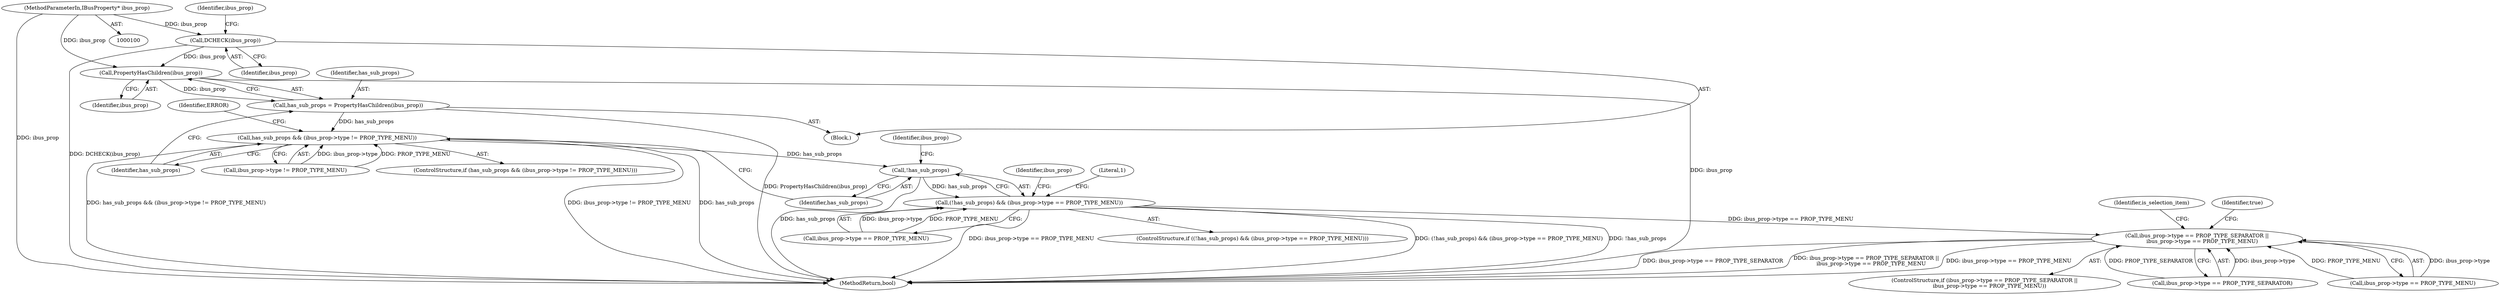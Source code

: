 digraph "0_Chrome_dc7b094a338c6c521f918f478e993f0f74bbea0d_55@pointer" {
"1000105" [label="(Call,DCHECK(ibus_prop))"];
"1000101" [label="(MethodParameterIn,IBusProperty* ibus_prop)"];
"1000116" [label="(Call,PropertyHasChildren(ibus_prop))"];
"1000114" [label="(Call,has_sub_props = PropertyHasChildren(ibus_prop))"];
"1000119" [label="(Call,has_sub_props && (ibus_prop->type != PROP_TYPE_MENU))"];
"1000137" [label="(Call,!has_sub_props)"];
"1000136" [label="(Call,(!has_sub_props) && (ibus_prop->type == PROP_TYPE_MENU))"];
"1000152" [label="(Call,ibus_prop->type == PROP_TYPE_SEPARATOR ||\n      ibus_prop->type == PROP_TYPE_MENU)"];
"1000101" [label="(MethodParameterIn,IBusProperty* ibus_prop)"];
"1000141" [label="(Identifier,ibus_prop)"];
"1000117" [label="(Identifier,ibus_prop)"];
"1000119" [label="(Call,has_sub_props && (ibus_prop->type != PROP_TYPE_MENU))"];
"1000138" [label="(Identifier,has_sub_props)"];
"1000105" [label="(Call,DCHECK(ibus_prop))"];
"1000153" [label="(Call,ibus_prop->type == PROP_TYPE_SEPARATOR)"];
"1000168" [label="(Identifier,is_selection_item)"];
"1000115" [label="(Identifier,has_sub_props)"];
"1000118" [label="(ControlStructure,if (has_sub_props && (ibus_prop->type != PROP_TYPE_MENU)))"];
"1000155" [label="(Identifier,ibus_prop)"];
"1000136" [label="(Call,(!has_sub_props) && (ibus_prop->type == PROP_TYPE_MENU))"];
"1000129" [label="(Identifier,ERROR)"];
"1000135" [label="(ControlStructure,if ((!has_sub_props) && (ibus_prop->type == PROP_TYPE_MENU)))"];
"1000151" [label="(ControlStructure,if (ibus_prop->type == PROP_TYPE_SEPARATOR ||\n      ibus_prop->type == PROP_TYPE_MENU))"];
"1000147" [label="(Literal,1)"];
"1000106" [label="(Identifier,ibus_prop)"];
"1000165" [label="(Identifier,true)"];
"1000104" [label="(Block,)"];
"1000152" [label="(Call,ibus_prop->type == PROP_TYPE_SEPARATOR ||\n      ibus_prop->type == PROP_TYPE_MENU)"];
"1000158" [label="(Call,ibus_prop->type == PROP_TYPE_MENU)"];
"1000116" [label="(Call,PropertyHasChildren(ibus_prop))"];
"1000139" [label="(Call,ibus_prop->type == PROP_TYPE_MENU)"];
"1000120" [label="(Identifier,has_sub_props)"];
"1000137" [label="(Call,!has_sub_props)"];
"1000114" [label="(Call,has_sub_props = PropertyHasChildren(ibus_prop))"];
"1000338" [label="(MethodReturn,bool)"];
"1000121" [label="(Call,ibus_prop->type != PROP_TYPE_MENU)"];
"1000109" [label="(Identifier,ibus_prop)"];
"1000105" -> "1000104"  [label="AST: "];
"1000105" -> "1000106"  [label="CFG: "];
"1000106" -> "1000105"  [label="AST: "];
"1000109" -> "1000105"  [label="CFG: "];
"1000105" -> "1000338"  [label="DDG: DCHECK(ibus_prop)"];
"1000101" -> "1000105"  [label="DDG: ibus_prop"];
"1000105" -> "1000116"  [label="DDG: ibus_prop"];
"1000101" -> "1000100"  [label="AST: "];
"1000101" -> "1000338"  [label="DDG: ibus_prop"];
"1000101" -> "1000116"  [label="DDG: ibus_prop"];
"1000116" -> "1000114"  [label="AST: "];
"1000116" -> "1000117"  [label="CFG: "];
"1000117" -> "1000116"  [label="AST: "];
"1000114" -> "1000116"  [label="CFG: "];
"1000116" -> "1000338"  [label="DDG: ibus_prop"];
"1000116" -> "1000114"  [label="DDG: ibus_prop"];
"1000114" -> "1000104"  [label="AST: "];
"1000115" -> "1000114"  [label="AST: "];
"1000120" -> "1000114"  [label="CFG: "];
"1000114" -> "1000338"  [label="DDG: PropertyHasChildren(ibus_prop)"];
"1000114" -> "1000119"  [label="DDG: has_sub_props"];
"1000119" -> "1000118"  [label="AST: "];
"1000119" -> "1000120"  [label="CFG: "];
"1000119" -> "1000121"  [label="CFG: "];
"1000120" -> "1000119"  [label="AST: "];
"1000121" -> "1000119"  [label="AST: "];
"1000129" -> "1000119"  [label="CFG: "];
"1000138" -> "1000119"  [label="CFG: "];
"1000119" -> "1000338"  [label="DDG: ibus_prop->type != PROP_TYPE_MENU"];
"1000119" -> "1000338"  [label="DDG: has_sub_props"];
"1000119" -> "1000338"  [label="DDG: has_sub_props && (ibus_prop->type != PROP_TYPE_MENU)"];
"1000121" -> "1000119"  [label="DDG: ibus_prop->type"];
"1000121" -> "1000119"  [label="DDG: PROP_TYPE_MENU"];
"1000119" -> "1000137"  [label="DDG: has_sub_props"];
"1000137" -> "1000136"  [label="AST: "];
"1000137" -> "1000138"  [label="CFG: "];
"1000138" -> "1000137"  [label="AST: "];
"1000141" -> "1000137"  [label="CFG: "];
"1000136" -> "1000137"  [label="CFG: "];
"1000137" -> "1000338"  [label="DDG: has_sub_props"];
"1000137" -> "1000136"  [label="DDG: has_sub_props"];
"1000136" -> "1000135"  [label="AST: "];
"1000136" -> "1000139"  [label="CFG: "];
"1000139" -> "1000136"  [label="AST: "];
"1000147" -> "1000136"  [label="CFG: "];
"1000155" -> "1000136"  [label="CFG: "];
"1000136" -> "1000338"  [label="DDG: ibus_prop->type == PROP_TYPE_MENU"];
"1000136" -> "1000338"  [label="DDG: (!has_sub_props) && (ibus_prop->type == PROP_TYPE_MENU)"];
"1000136" -> "1000338"  [label="DDG: !has_sub_props"];
"1000139" -> "1000136"  [label="DDG: ibus_prop->type"];
"1000139" -> "1000136"  [label="DDG: PROP_TYPE_MENU"];
"1000136" -> "1000152"  [label="DDG: ibus_prop->type == PROP_TYPE_MENU"];
"1000152" -> "1000151"  [label="AST: "];
"1000152" -> "1000153"  [label="CFG: "];
"1000152" -> "1000158"  [label="CFG: "];
"1000153" -> "1000152"  [label="AST: "];
"1000158" -> "1000152"  [label="AST: "];
"1000165" -> "1000152"  [label="CFG: "];
"1000168" -> "1000152"  [label="CFG: "];
"1000152" -> "1000338"  [label="DDG: ibus_prop->type == PROP_TYPE_SEPARATOR ||\n      ibus_prop->type == PROP_TYPE_MENU"];
"1000152" -> "1000338"  [label="DDG: ibus_prop->type == PROP_TYPE_MENU"];
"1000152" -> "1000338"  [label="DDG: ibus_prop->type == PROP_TYPE_SEPARATOR"];
"1000153" -> "1000152"  [label="DDG: ibus_prop->type"];
"1000153" -> "1000152"  [label="DDG: PROP_TYPE_SEPARATOR"];
"1000158" -> "1000152"  [label="DDG: ibus_prop->type"];
"1000158" -> "1000152"  [label="DDG: PROP_TYPE_MENU"];
}
